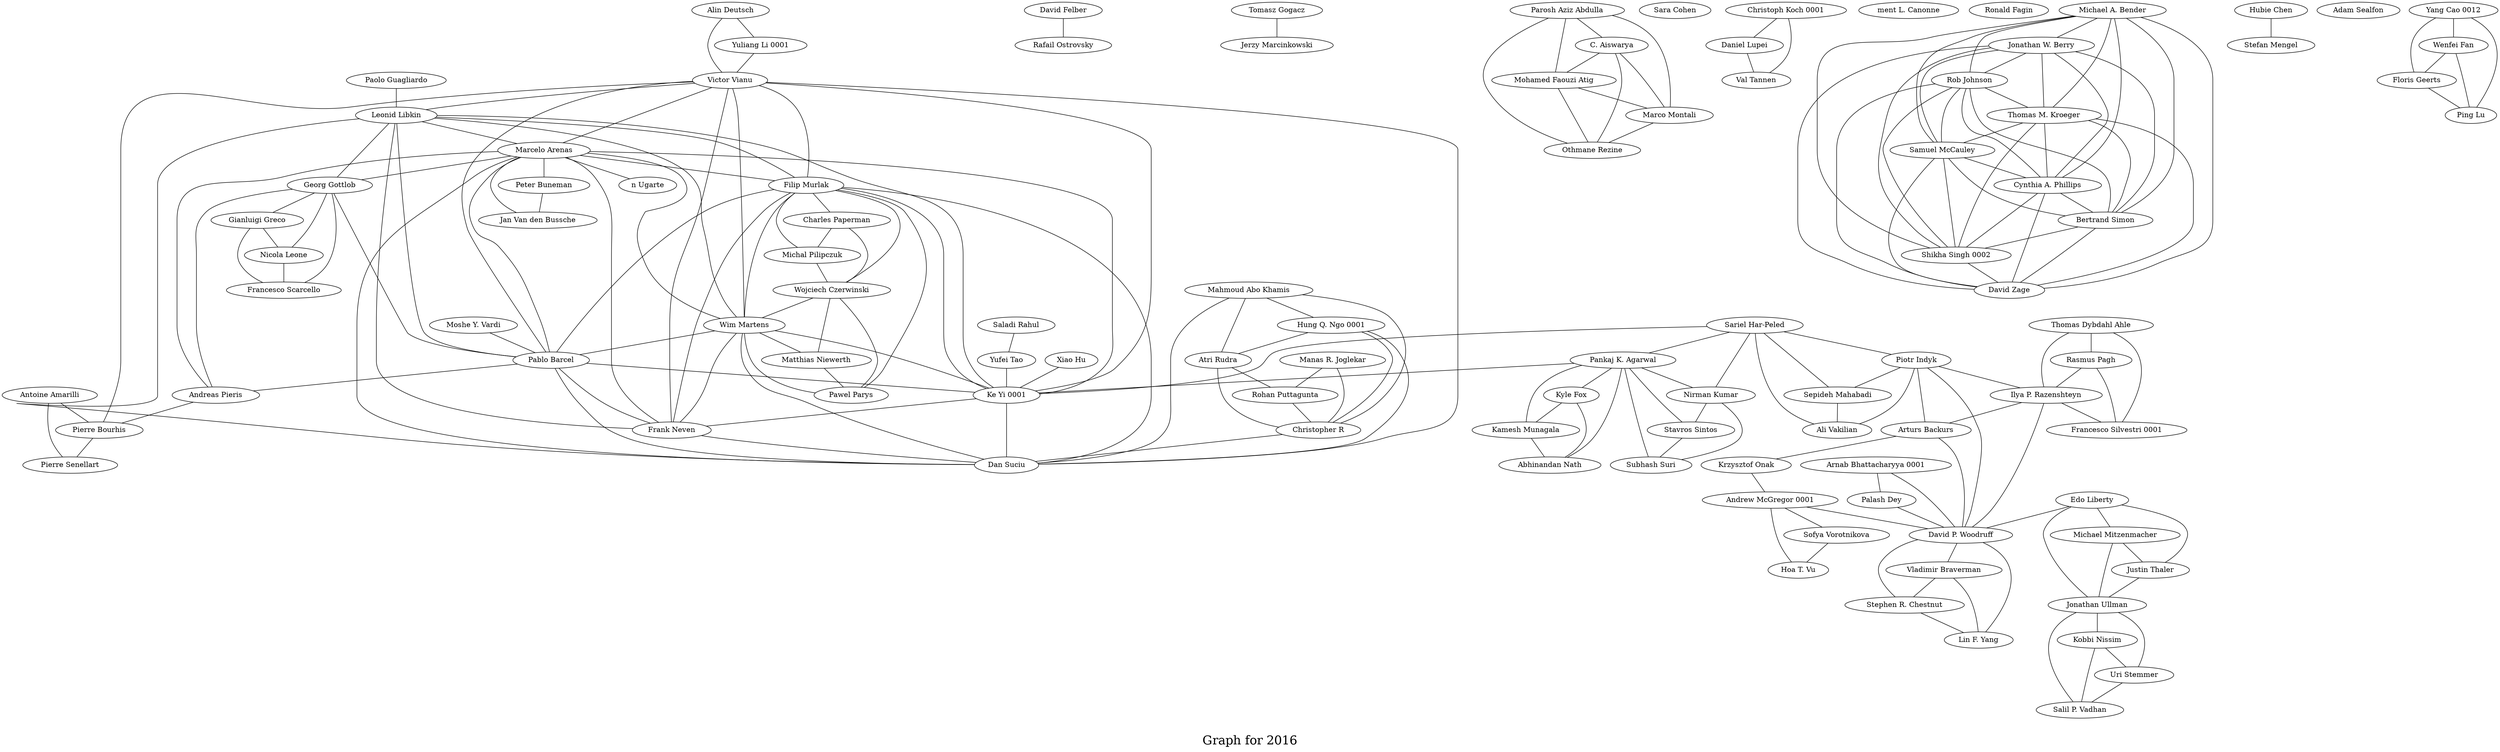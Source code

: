 /*****
Graph for 2016
*****/

graph G {
  graph [splines=true overlap=false]
  node  [shape=ellipse, width=0.3, height=0.3]
  0 [label="Alin Deutsch"];
  1 [label="Yuliang Li 0001"];
  2 [label="Victor Vianu"];
  3 [label="Paolo Guagliardo"];
  4 [label="Leonid Libkin"];
  5 [label="Marcelo Arenas"];
  6 [label="Peter Buneman"];
  7 [label="Jan Van den Bussche"];
  8 [label="David Felber"];
  9 [label="Rafail Ostrovsky"];
  10 [label="Saladi Rahul"];
  11 [label="Yufei Tao"];
  12 [label="Tomasz Gogacz"];
  13 [label="Jerzy Marcinkowski"];
  14 [label="Parosh Aziz Abdulla"];
  15 [label="C. Aiswarya"];
  16 [label="Mohamed Faouzi Atig"];
  17 [label="Marco Montali"];
  18 [label="Othmane Rezine"];
  19 [label="Georg Gottlob"];
  20 [label="Gianluigi Greco"];
  21 [label="Nicola Leone"];
  22 [label="Francesco Scarcello"];
  23 [label="Moshe Y. Vardi"];
  24 [label="Sara Cohen"];
  25 [label="Sariel Har-Peled"];
  26 [label="Piotr Indyk"];
  27 [label="Sepideh Mahabadi"];
  28 [label="Ali Vakilian"];
  29 [label="Christoph Koch 0001"];
  30 [label="Daniel Lupei"];
  31 [label="Val Tannen"];
  32 [label="Pankaj K. Agarwal"];
  33 [label="Kyle Fox"];
  34 [label="Kamesh Munagala"];
  35 [label="Abhinandan Nath"];
  36 [label="Mahmoud Abo Khamis"];
  37 [label="Hung Q. Ngo 0001"];
  38 [label="Atri Rudra"];
  39 [label="Edo Liberty"];
  40 [label="Michael Mitzenmacher"];
  41 [label="Justin Thaler"];
  42 [label="Jonathan Ullman"];
  43 [label="Filip Murlak"];
  44 [label="Charles Paperman"];
  45 [label="Michal Pilipczuk"];
  46 [label="ment L. Canonne"];
  47 [label="Ronald Fagin"];
  48 [label="n Ugarte"];
  49 [label="Wojciech Czerwinski"];
  50 [label="Wim Martens"];
  51 [label="Matthias Niewerth"];
  52 [label="Pawel Parys"];
  53 [label="Michael A. Bender"];
  54 [label="Jonathan W. Berry"];
  55 [label="Rob Johnson"];
  56 [label="Thomas M. Kroeger"];
  57 [label="Samuel McCauley"];
  58 [label="Cynthia A. Phillips"];
  59 [label="Bertrand Simon"];
  60 [label="Shikha Singh 0002"];
  61 [label="David Zage"];
  62 [label="Kobbi Nissim"];
  63 [label="Uri Stemmer"];
  64 [label="Salil P. Vadhan"];
  65 [label="Thomas Dybdahl Ahle"];
  66 [label="Rasmus Pagh"];
  67 [label="Ilya P. Razenshteyn"];
  68 [label="Francesco Silvestri 0001"];
  69 [label="Arturs Backurs"];
  70 [label="Krzysztof Onak"];
  71 [label="Pablo Barcel"];
  72 [label="Andreas Pieris"];
  73 [label="Hubie Chen"];
  74 [label="Stefan Mengel"];
  75 [label="Xiao Hu"];
  76 [label="Ke Yi 0001"];
  77 [label="Antoine Amarilli"];
  78 [label="Pierre Bourhis"];
  79 [label="Pierre Senellart"];
  80 [label="Nirman Kumar"];
  81 [label="Stavros Sintos"];
  82 [label="Subhash Suri"];
  83 [label="Adam Sealfon"];
  84 [label="Andrew McGregor 0001"];
  85 [label="Sofya Vorotnikova"];
  86 [label="Hoa T. Vu"];
  87 [label="Manas R. Joglekar"];
  88 [label="Rohan Puttagunta"];
  89 [label="Christopher R"];
  90 [label="Frank Neven"];
  91 [label="Arnab Bhattacharyya 0001"];
  92 [label="Palash Dey"];
  93 [label="David P. Woodruff"];
  94 [label="Yang Cao 0012"];
  95 [label="Wenfei Fan"];
  96 [label="Floris Geerts"];
  97 [label="Ping Lu"];
  98 [label="Vladimir Braverman"];
  99 [label="Stephen R. Chestnut"];
  100 [label="Lin F. Yang"];
  101 [label="Dan Suciu"];
  0 -- 1;
  0 -- 2;
  1 -- 2;
  2 -- 4;
  2 -- 5;
  2 -- 43;
  2 -- 50;
  2 -- 71;
  2 -- 76;
  2 -- 78;
  2 -- 90;
  2 -- 101;
  3 -- 4;
  4 -- 5;
  4 -- 19;
  4 -- 43;
  4 -- 50;
  4 -- 71;
  4 -- 76;
  4 -- 90;
  4 -- 101;
  5 -- 6;
  5 -- 7;
  5 -- 19;
  5 -- 43;
  5 -- 48;
  5 -- 50;
  5 -- 71;
  5 -- 72;
  5 -- 76;
  5 -- 90;
  5 -- 101;
  6 -- 7;
  8 -- 9;
  10 -- 11;
  11 -- 76;
  12 -- 13;
  14 -- 15;
  14 -- 16;
  14 -- 17;
  14 -- 18;
  15 -- 16;
  15 -- 17;
  15 -- 18;
  16 -- 17;
  16 -- 18;
  17 -- 18;
  19 -- 20;
  19 -- 21;
  19 -- 22;
  19 -- 71;
  19 -- 72;
  20 -- 21;
  20 -- 22;
  21 -- 22;
  23 -- 71;
  25 -- 26;
  25 -- 27;
  25 -- 28;
  25 -- 32;
  25 -- 76;
  25 -- 80;
  26 -- 27;
  26 -- 28;
  26 -- 67;
  26 -- 69;
  26 -- 93;
  27 -- 28;
  29 -- 30;
  29 -- 31;
  30 -- 31;
  32 -- 33;
  32 -- 34;
  32 -- 35;
  32 -- 76;
  32 -- 80;
  32 -- 81;
  32 -- 82;
  33 -- 34;
  33 -- 35;
  34 -- 35;
  36 -- 37;
  36 -- 38;
  36 -- 89;
  36 -- 101;
  37 -- 38;
  37 -- 89;
  37 -- 101;
  38 -- 88;
  38 -- 89;
  39 -- 40;
  39 -- 41;
  39 -- 42;
  39 -- 93;
  40 -- 41;
  40 -- 42;
  41 -- 42;
  42 -- 62;
  42 -- 63;
  42 -- 64;
  43 -- 44;
  43 -- 45;
  43 -- 49;
  43 -- 50;
  43 -- 52;
  43 -- 71;
  43 -- 76;
  43 -- 90;
  43 -- 101;
  44 -- 45;
  44 -- 49;
  45 -- 49;
  49 -- 50;
  49 -- 51;
  49 -- 52;
  50 -- 51;
  50 -- 52;
  50 -- 71;
  50 -- 76;
  50 -- 90;
  50 -- 101;
  51 -- 52;
  53 -- 54;
  53 -- 55;
  53 -- 56;
  53 -- 57;
  53 -- 58;
  53 -- 59;
  53 -- 60;
  53 -- 61;
  54 -- 55;
  54 -- 56;
  54 -- 57;
  54 -- 58;
  54 -- 59;
  54 -- 60;
  54 -- 61;
  55 -- 56;
  55 -- 57;
  55 -- 58;
  55 -- 59;
  55 -- 60;
  55 -- 61;
  56 -- 57;
  56 -- 58;
  56 -- 59;
  56 -- 60;
  56 -- 61;
  57 -- 58;
  57 -- 59;
  57 -- 60;
  57 -- 61;
  58 -- 59;
  58 -- 60;
  58 -- 61;
  59 -- 60;
  59 -- 61;
  60 -- 61;
  62 -- 63;
  62 -- 64;
  63 -- 64;
  65 -- 66;
  65 -- 67;
  65 -- 68;
  66 -- 67;
  66 -- 68;
  67 -- 68;
  67 -- 69;
  67 -- 93;
  69 -- 70;
  69 -- 93;
  70 -- 84;
  71 -- 72;
  71 -- 76;
  71 -- 90;
  71 -- 101;
  72 -- 78;
  73 -- 74;
  75 -- 76;
  76 -- 90;
  76 -- 101;
  77 -- 78;
  77 -- 79;
  78 -- 79;
  80 -- 81;
  80 -- 82;
  81 -- 82;
  84 -- 85;
  84 -- 86;
  84 -- 93;
  85 -- 86;
  87 -- 88;
  87 -- 89;
  88 -- 89;
  89 -- 101;
  90 -- 101;
  91 -- 92;
  91 -- 93;
  92 -- 93;
  93 -- 98;
  93 -- 99;
  93 -- 100;
  94 -- 95;
  94 -- 96;
  94 -- 97;
  95 -- 96;
  95 -- 97;
  96 -- 97;
  98 -- 99;
  98 -- 100;
  99 -- 100;
  label = "\nGraph for 2016\n";  fontsize=24;
}
